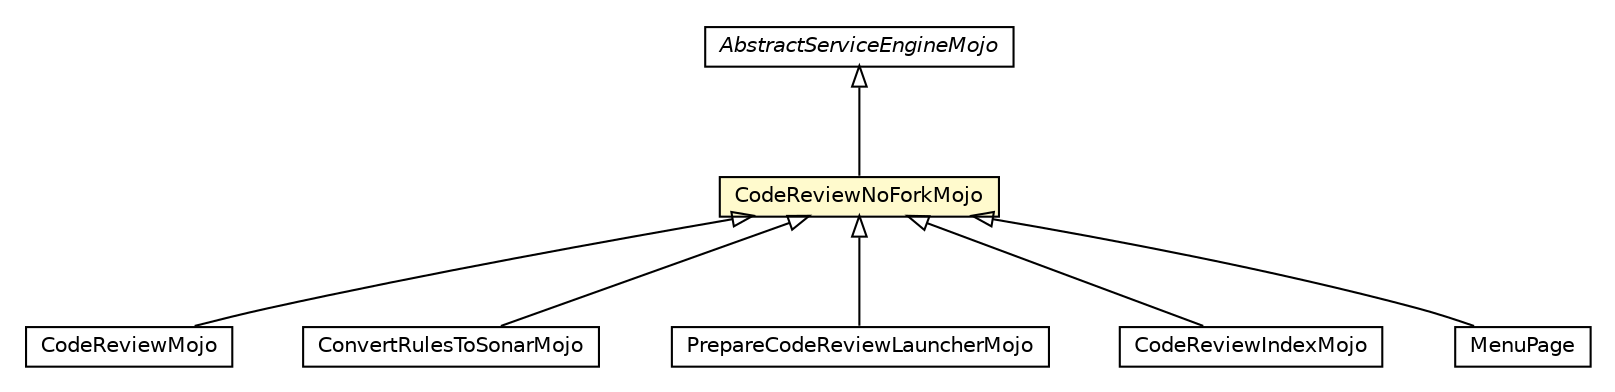 #!/usr/local/bin/dot
#
# Class diagram 
# Generated by UMLGraph version R5_6-24-gf6e263 (http://www.umlgraph.org/)
#

digraph G {
	edge [fontname="Helvetica",fontsize=10,labelfontname="Helvetica",labelfontsize=10];
	node [fontname="Helvetica",fontsize=10,shape=plaintext];
	nodesep=0.25;
	ranksep=0.5;
	// fr.fastconnect.factory.tibco.bw.codereview.CodeReviewMojo
	c76 [label=<<table title="fr.fastconnect.factory.tibco.bw.codereview.CodeReviewMojo" border="0" cellborder="1" cellspacing="0" cellpadding="2" port="p" href="./CodeReviewMojo.html">
		<tr><td><table border="0" cellspacing="0" cellpadding="1">
<tr><td align="center" balign="center"> CodeReviewMojo </td></tr>
		</table></td></tr>
		</table>>, URL="./CodeReviewMojo.html", fontname="Helvetica", fontcolor="black", fontsize=10.0];
	// fr.fastconnect.factory.tibco.bw.codereview.ConvertRulesToSonarMojo
	c77 [label=<<table title="fr.fastconnect.factory.tibco.bw.codereview.ConvertRulesToSonarMojo" border="0" cellborder="1" cellspacing="0" cellpadding="2" port="p" href="./ConvertRulesToSonarMojo.html">
		<tr><td><table border="0" cellspacing="0" cellpadding="1">
<tr><td align="center" balign="center"> ConvertRulesToSonarMojo </td></tr>
		</table></td></tr>
		</table>>, URL="./ConvertRulesToSonarMojo.html", fontname="Helvetica", fontcolor="black", fontsize=10.0];
	// fr.fastconnect.factory.tibco.bw.codereview.CodeReviewNoForkMojo
	c78 [label=<<table title="fr.fastconnect.factory.tibco.bw.codereview.CodeReviewNoForkMojo" border="0" cellborder="1" cellspacing="0" cellpadding="2" port="p" bgcolor="lemonChiffon" href="./CodeReviewNoForkMojo.html">
		<tr><td><table border="0" cellspacing="0" cellpadding="1">
<tr><td align="center" balign="center"> CodeReviewNoForkMojo </td></tr>
		</table></td></tr>
		</table>>, URL="./CodeReviewNoForkMojo.html", fontname="Helvetica", fontcolor="black", fontsize=10.0];
	// fr.fastconnect.factory.tibco.bw.codereview.PrepareCodeReviewLauncherMojo
	c79 [label=<<table title="fr.fastconnect.factory.tibco.bw.codereview.PrepareCodeReviewLauncherMojo" border="0" cellborder="1" cellspacing="0" cellpadding="2" port="p" href="./PrepareCodeReviewLauncherMojo.html">
		<tr><td><table border="0" cellspacing="0" cellpadding="1">
<tr><td align="center" balign="center"> PrepareCodeReviewLauncherMojo </td></tr>
		</table></td></tr>
		</table>>, URL="./PrepareCodeReviewLauncherMojo.html", fontname="Helvetica", fontcolor="black", fontsize=10.0];
	// fr.fastconnect.factory.tibco.bw.codereview.pages.CodeReviewIndexMojo
	c81 [label=<<table title="fr.fastconnect.factory.tibco.bw.codereview.pages.CodeReviewIndexMojo" border="0" cellborder="1" cellspacing="0" cellpadding="2" port="p" href="./pages/CodeReviewIndexMojo.html">
		<tr><td><table border="0" cellspacing="0" cellpadding="1">
<tr><td align="center" balign="center"> CodeReviewIndexMojo </td></tr>
		</table></td></tr>
		</table>>, URL="./pages/CodeReviewIndexMojo.html", fontname="Helvetica", fontcolor="black", fontsize=10.0];
	// fr.fastconnect.factory.tibco.bw.codereview.pages.MenuPage
	c82 [label=<<table title="fr.fastconnect.factory.tibco.bw.codereview.pages.MenuPage" border="0" cellborder="1" cellspacing="0" cellpadding="2" port="p" href="./pages/MenuPage.html">
		<tr><td><table border="0" cellspacing="0" cellpadding="1">
<tr><td align="center" balign="center"> MenuPage </td></tr>
		</table></td></tr>
		</table>>, URL="./pages/MenuPage.html", fontname="Helvetica", fontcolor="black", fontsize=10.0];
	//fr.fastconnect.factory.tibco.bw.codereview.CodeReviewMojo extends fr.fastconnect.factory.tibco.bw.codereview.CodeReviewNoForkMojo
	c78:p -> c76:p [dir=back,arrowtail=empty];
	//fr.fastconnect.factory.tibco.bw.codereview.ConvertRulesToSonarMojo extends fr.fastconnect.factory.tibco.bw.codereview.CodeReviewNoForkMojo
	c78:p -> c77:p [dir=back,arrowtail=empty];
	//fr.fastconnect.factory.tibco.bw.codereview.CodeReviewNoForkMojo extends fr.fastconnect.factory.tibco.bw.maven.bwengine.AbstractServiceEngineMojo
	c89:p -> c78:p [dir=back,arrowtail=empty];
	//fr.fastconnect.factory.tibco.bw.codereview.PrepareCodeReviewLauncherMojo extends fr.fastconnect.factory.tibco.bw.codereview.CodeReviewNoForkMojo
	c78:p -> c79:p [dir=back,arrowtail=empty];
	//fr.fastconnect.factory.tibco.bw.codereview.pages.CodeReviewIndexMojo extends fr.fastconnect.factory.tibco.bw.codereview.CodeReviewNoForkMojo
	c78:p -> c81:p [dir=back,arrowtail=empty];
	//fr.fastconnect.factory.tibco.bw.codereview.pages.MenuPage extends fr.fastconnect.factory.tibco.bw.codereview.CodeReviewNoForkMojo
	c78:p -> c82:p [dir=back,arrowtail=empty];
	// fr.fastconnect.factory.tibco.bw.maven.bwengine.AbstractServiceEngineMojo
	c89 [label=<<table title="fr.fastconnect.factory.tibco.bw.maven.bwengine.AbstractServiceEngineMojo" border="0" cellborder="1" cellspacing="0" cellpadding="2" port="p" href="http://java.sun.com/j2se/1.4.2/docs/api/fr/fastconnect/factory/tibco/bw/maven/bwengine/AbstractServiceEngineMojo.html">
		<tr><td><table border="0" cellspacing="0" cellpadding="1">
<tr><td align="center" balign="center"><font face="Helvetica-Oblique"> AbstractServiceEngineMojo </font></td></tr>
		</table></td></tr>
		</table>>, URL="http://java.sun.com/j2se/1.4.2/docs/api/fr/fastconnect/factory/tibco/bw/maven/bwengine/AbstractServiceEngineMojo.html", fontname="Helvetica", fontcolor="black", fontsize=10.0];
}

